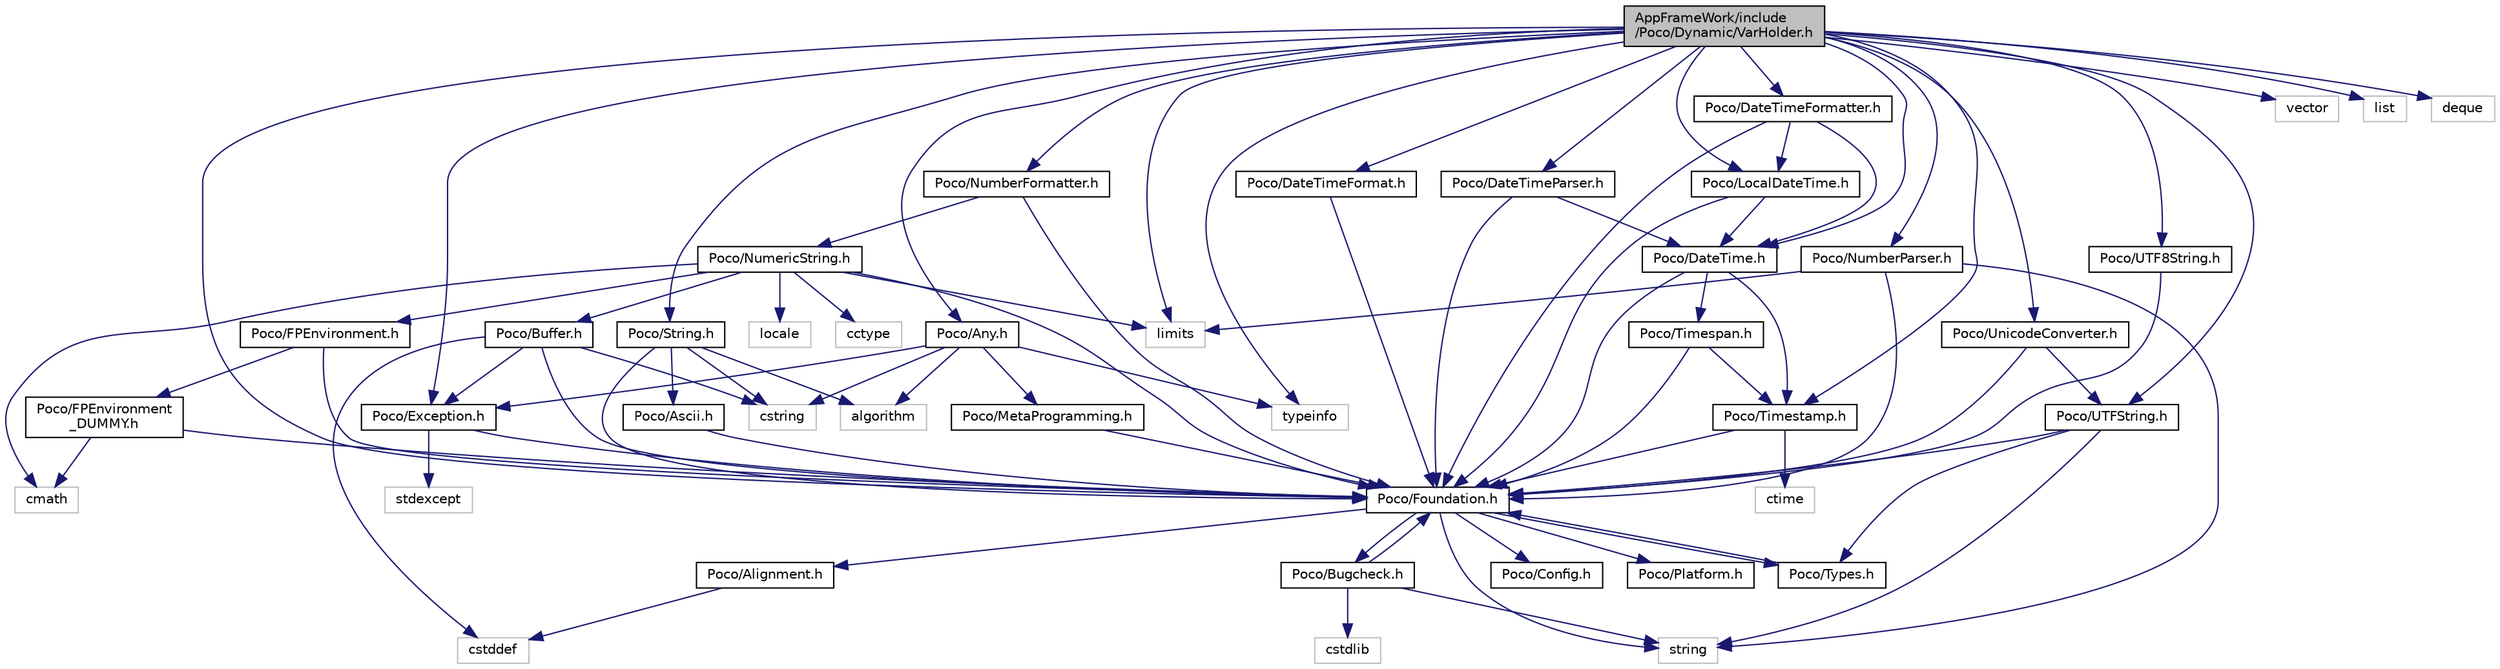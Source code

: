 digraph "AppFrameWork/include/Poco/Dynamic/VarHolder.h"
{
 // LATEX_PDF_SIZE
  edge [fontname="Helvetica",fontsize="10",labelfontname="Helvetica",labelfontsize="10"];
  node [fontname="Helvetica",fontsize="10",shape=record];
  Node1 [label="AppFrameWork/include\l/Poco/Dynamic/VarHolder.h",height=0.2,width=0.4,color="black", fillcolor="grey75", style="filled", fontcolor="black",tooltip=" "];
  Node1 -> Node2 [color="midnightblue",fontsize="10",style="solid"];
  Node2 [label="Poco/Foundation.h",height=0.2,width=0.4,color="black", fillcolor="white", style="filled",URL="$Foundation_8h.html",tooltip=" "];
  Node2 -> Node3 [color="midnightblue",fontsize="10",style="solid"];
  Node3 [label="Poco/Config.h",height=0.2,width=0.4,color="black", fillcolor="white", style="filled",URL="$Config_8h.html",tooltip=" "];
  Node2 -> Node4 [color="midnightblue",fontsize="10",style="solid"];
  Node4 [label="Poco/Platform.h",height=0.2,width=0.4,color="black", fillcolor="white", style="filled",URL="$Platform_8h.html",tooltip=" "];
  Node2 -> Node5 [color="midnightblue",fontsize="10",style="solid"];
  Node5 [label="Poco/Alignment.h",height=0.2,width=0.4,color="black", fillcolor="white", style="filled",URL="$Alignment_8h.html",tooltip=" "];
  Node5 -> Node6 [color="midnightblue",fontsize="10",style="solid"];
  Node6 [label="cstddef",height=0.2,width=0.4,color="grey75", fillcolor="white", style="filled",tooltip=" "];
  Node2 -> Node7 [color="midnightblue",fontsize="10",style="solid"];
  Node7 [label="Poco/Bugcheck.h",height=0.2,width=0.4,color="black", fillcolor="white", style="filled",URL="$Bugcheck_8h.html",tooltip=" "];
  Node7 -> Node2 [color="midnightblue",fontsize="10",style="solid"];
  Node7 -> Node8 [color="midnightblue",fontsize="10",style="solid"];
  Node8 [label="string",height=0.2,width=0.4,color="grey75", fillcolor="white", style="filled",tooltip=" "];
  Node7 -> Node9 [color="midnightblue",fontsize="10",style="solid"];
  Node9 [label="cstdlib",height=0.2,width=0.4,color="grey75", fillcolor="white", style="filled",tooltip=" "];
  Node2 -> Node10 [color="midnightblue",fontsize="10",style="solid"];
  Node10 [label="Poco/Types.h",height=0.2,width=0.4,color="black", fillcolor="white", style="filled",URL="$Types_8h.html",tooltip=" "];
  Node10 -> Node2 [color="midnightblue",fontsize="10",style="solid"];
  Node2 -> Node8 [color="midnightblue",fontsize="10",style="solid"];
  Node1 -> Node11 [color="midnightblue",fontsize="10",style="solid"];
  Node11 [label="Poco/NumberFormatter.h",height=0.2,width=0.4,color="black", fillcolor="white", style="filled",URL="$NumberFormatter_8h.html",tooltip=" "];
  Node11 -> Node2 [color="midnightblue",fontsize="10",style="solid"];
  Node11 -> Node12 [color="midnightblue",fontsize="10",style="solid"];
  Node12 [label="Poco/NumericString.h",height=0.2,width=0.4,color="black", fillcolor="white", style="filled",URL="$NumericString_8h.html",tooltip=" "];
  Node12 -> Node2 [color="midnightblue",fontsize="10",style="solid"];
  Node12 -> Node13 [color="midnightblue",fontsize="10",style="solid"];
  Node13 [label="Poco/Buffer.h",height=0.2,width=0.4,color="black", fillcolor="white", style="filled",URL="$Buffer_8h.html",tooltip=" "];
  Node13 -> Node2 [color="midnightblue",fontsize="10",style="solid"];
  Node13 -> Node14 [color="midnightblue",fontsize="10",style="solid"];
  Node14 [label="Poco/Exception.h",height=0.2,width=0.4,color="black", fillcolor="white", style="filled",URL="$Exception_8h.html",tooltip=" "];
  Node14 -> Node2 [color="midnightblue",fontsize="10",style="solid"];
  Node14 -> Node15 [color="midnightblue",fontsize="10",style="solid"];
  Node15 [label="stdexcept",height=0.2,width=0.4,color="grey75", fillcolor="white", style="filled",tooltip=" "];
  Node13 -> Node16 [color="midnightblue",fontsize="10",style="solid"];
  Node16 [label="cstring",height=0.2,width=0.4,color="grey75", fillcolor="white", style="filled",tooltip=" "];
  Node13 -> Node6 [color="midnightblue",fontsize="10",style="solid"];
  Node12 -> Node17 [color="midnightblue",fontsize="10",style="solid"];
  Node17 [label="Poco/FPEnvironment.h",height=0.2,width=0.4,color="black", fillcolor="white", style="filled",URL="$FPEnvironment_8h.html",tooltip=" "];
  Node17 -> Node2 [color="midnightblue",fontsize="10",style="solid"];
  Node17 -> Node18 [color="midnightblue",fontsize="10",style="solid"];
  Node18 [label="Poco/FPEnvironment\l_DUMMY.h",height=0.2,width=0.4,color="black", fillcolor="white", style="filled",URL="$FPEnvironment__DUMMY_8h.html",tooltip=" "];
  Node18 -> Node2 [color="midnightblue",fontsize="10",style="solid"];
  Node18 -> Node19 [color="midnightblue",fontsize="10",style="solid"];
  Node19 [label="cmath",height=0.2,width=0.4,color="grey75", fillcolor="white", style="filled",tooltip=" "];
  Node12 -> Node20 [color="midnightblue",fontsize="10",style="solid"];
  Node20 [label="limits",height=0.2,width=0.4,color="grey75", fillcolor="white", style="filled",tooltip=" "];
  Node12 -> Node19 [color="midnightblue",fontsize="10",style="solid"];
  Node12 -> Node21 [color="midnightblue",fontsize="10",style="solid"];
  Node21 [label="cctype",height=0.2,width=0.4,color="grey75", fillcolor="white", style="filled",tooltip=" "];
  Node12 -> Node22 [color="midnightblue",fontsize="10",style="solid"];
  Node22 [label="locale",height=0.2,width=0.4,color="grey75", fillcolor="white", style="filled",tooltip=" "];
  Node1 -> Node23 [color="midnightblue",fontsize="10",style="solid"];
  Node23 [label="Poco/NumberParser.h",height=0.2,width=0.4,color="black", fillcolor="white", style="filled",URL="$NumberParser_8h.html",tooltip=" "];
  Node23 -> Node2 [color="midnightblue",fontsize="10",style="solid"];
  Node23 -> Node8 [color="midnightblue",fontsize="10",style="solid"];
  Node23 -> Node20 [color="midnightblue",fontsize="10",style="solid"];
  Node1 -> Node24 [color="midnightblue",fontsize="10",style="solid"];
  Node24 [label="Poco/DateTime.h",height=0.2,width=0.4,color="black", fillcolor="white", style="filled",URL="$DateTime_8h.html",tooltip=" "];
  Node24 -> Node2 [color="midnightblue",fontsize="10",style="solid"];
  Node24 -> Node25 [color="midnightblue",fontsize="10",style="solid"];
  Node25 [label="Poco/Timestamp.h",height=0.2,width=0.4,color="black", fillcolor="white", style="filled",URL="$Timestamp_8h.html",tooltip=" "];
  Node25 -> Node2 [color="midnightblue",fontsize="10",style="solid"];
  Node25 -> Node26 [color="midnightblue",fontsize="10",style="solid"];
  Node26 [label="ctime",height=0.2,width=0.4,color="grey75", fillcolor="white", style="filled",tooltip=" "];
  Node24 -> Node27 [color="midnightblue",fontsize="10",style="solid"];
  Node27 [label="Poco/Timespan.h",height=0.2,width=0.4,color="black", fillcolor="white", style="filled",URL="$Timespan_8h.html",tooltip=" "];
  Node27 -> Node2 [color="midnightblue",fontsize="10",style="solid"];
  Node27 -> Node25 [color="midnightblue",fontsize="10",style="solid"];
  Node1 -> Node25 [color="midnightblue",fontsize="10",style="solid"];
  Node1 -> Node28 [color="midnightblue",fontsize="10",style="solid"];
  Node28 [label="Poco/LocalDateTime.h",height=0.2,width=0.4,color="black", fillcolor="white", style="filled",URL="$LocalDateTime_8h.html",tooltip=" "];
  Node28 -> Node2 [color="midnightblue",fontsize="10",style="solid"];
  Node28 -> Node24 [color="midnightblue",fontsize="10",style="solid"];
  Node1 -> Node29 [color="midnightblue",fontsize="10",style="solid"];
  Node29 [label="Poco/DateTimeFormat.h",height=0.2,width=0.4,color="black", fillcolor="white", style="filled",URL="$DateTimeFormat_8h.html",tooltip=" "];
  Node29 -> Node2 [color="midnightblue",fontsize="10",style="solid"];
  Node1 -> Node30 [color="midnightblue",fontsize="10",style="solid"];
  Node30 [label="Poco/DateTimeFormatter.h",height=0.2,width=0.4,color="black", fillcolor="white", style="filled",URL="$DateTimeFormatter_8h.html",tooltip=" "];
  Node30 -> Node2 [color="midnightblue",fontsize="10",style="solid"];
  Node30 -> Node24 [color="midnightblue",fontsize="10",style="solid"];
  Node30 -> Node28 [color="midnightblue",fontsize="10",style="solid"];
  Node1 -> Node31 [color="midnightblue",fontsize="10",style="solid"];
  Node31 [label="Poco/DateTimeParser.h",height=0.2,width=0.4,color="black", fillcolor="white", style="filled",URL="$DateTimeParser_8h.html",tooltip=" "];
  Node31 -> Node2 [color="midnightblue",fontsize="10",style="solid"];
  Node31 -> Node24 [color="midnightblue",fontsize="10",style="solid"];
  Node1 -> Node32 [color="midnightblue",fontsize="10",style="solid"];
  Node32 [label="Poco/String.h",height=0.2,width=0.4,color="black", fillcolor="white", style="filled",URL="$String_8h.html",tooltip=" "];
  Node32 -> Node2 [color="midnightblue",fontsize="10",style="solid"];
  Node32 -> Node33 [color="midnightblue",fontsize="10",style="solid"];
  Node33 [label="Poco/Ascii.h",height=0.2,width=0.4,color="black", fillcolor="white", style="filled",URL="$Ascii_8h.html",tooltip=" "];
  Node33 -> Node2 [color="midnightblue",fontsize="10",style="solid"];
  Node32 -> Node16 [color="midnightblue",fontsize="10",style="solid"];
  Node32 -> Node34 [color="midnightblue",fontsize="10",style="solid"];
  Node34 [label="algorithm",height=0.2,width=0.4,color="grey75", fillcolor="white", style="filled",tooltip=" "];
  Node1 -> Node35 [color="midnightblue",fontsize="10",style="solid"];
  Node35 [label="Poco/UnicodeConverter.h",height=0.2,width=0.4,color="black", fillcolor="white", style="filled",URL="$UnicodeConverter_8h.html",tooltip=" "];
  Node35 -> Node2 [color="midnightblue",fontsize="10",style="solid"];
  Node35 -> Node36 [color="midnightblue",fontsize="10",style="solid"];
  Node36 [label="Poco/UTFString.h",height=0.2,width=0.4,color="black", fillcolor="white", style="filled",URL="$UTFString_8h.html",tooltip=" "];
  Node36 -> Node2 [color="midnightblue",fontsize="10",style="solid"];
  Node36 -> Node10 [color="midnightblue",fontsize="10",style="solid"];
  Node36 -> Node8 [color="midnightblue",fontsize="10",style="solid"];
  Node1 -> Node36 [color="midnightblue",fontsize="10",style="solid"];
  Node1 -> Node37 [color="midnightblue",fontsize="10",style="solid"];
  Node37 [label="Poco/UTF8String.h",height=0.2,width=0.4,color="black", fillcolor="white", style="filled",URL="$UTF8String_8h.html",tooltip=" "];
  Node37 -> Node2 [color="midnightblue",fontsize="10",style="solid"];
  Node1 -> Node38 [color="midnightblue",fontsize="10",style="solid"];
  Node38 [label="Poco/Any.h",height=0.2,width=0.4,color="black", fillcolor="white", style="filled",URL="$Any_8h.html",tooltip=" "];
  Node38 -> Node14 [color="midnightblue",fontsize="10",style="solid"];
  Node38 -> Node39 [color="midnightblue",fontsize="10",style="solid"];
  Node39 [label="Poco/MetaProgramming.h",height=0.2,width=0.4,color="black", fillcolor="white", style="filled",URL="$MetaProgramming_8h.html",tooltip=" "];
  Node39 -> Node2 [color="midnightblue",fontsize="10",style="solid"];
  Node38 -> Node34 [color="midnightblue",fontsize="10",style="solid"];
  Node38 -> Node40 [color="midnightblue",fontsize="10",style="solid"];
  Node40 [label="typeinfo",height=0.2,width=0.4,color="grey75", fillcolor="white", style="filled",tooltip=" "];
  Node38 -> Node16 [color="midnightblue",fontsize="10",style="solid"];
  Node1 -> Node14 [color="midnightblue",fontsize="10",style="solid"];
  Node1 -> Node41 [color="midnightblue",fontsize="10",style="solid"];
  Node41 [label="vector",height=0.2,width=0.4,color="grey75", fillcolor="white", style="filled",tooltip=" "];
  Node1 -> Node42 [color="midnightblue",fontsize="10",style="solid"];
  Node42 [label="list",height=0.2,width=0.4,color="grey75", fillcolor="white", style="filled",tooltip=" "];
  Node1 -> Node43 [color="midnightblue",fontsize="10",style="solid"];
  Node43 [label="deque",height=0.2,width=0.4,color="grey75", fillcolor="white", style="filled",tooltip=" "];
  Node1 -> Node40 [color="midnightblue",fontsize="10",style="solid"];
  Node1 -> Node20 [color="midnightblue",fontsize="10",style="solid"];
}
